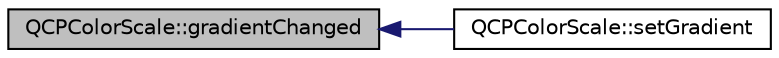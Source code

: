digraph "QCPColorScale::gradientChanged"
{
  edge [fontname="Helvetica",fontsize="10",labelfontname="Helvetica",labelfontsize="10"];
  node [fontname="Helvetica",fontsize="10",shape=record];
  rankdir="LR";
  Node1 [label="QCPColorScale::gradientChanged",height=0.2,width=0.4,color="black", fillcolor="grey75", style="filled", fontcolor="black"];
  Node1 -> Node2 [dir="back",color="midnightblue",fontsize="10",style="solid",fontname="Helvetica"];
  Node2 [label="QCPColorScale::setGradient",height=0.2,width=0.4,color="black", fillcolor="white", style="filled",URL="$class_q_c_p_color_scale.html#a1f29583bb6f1e7f473b62fb712be3940"];
}
